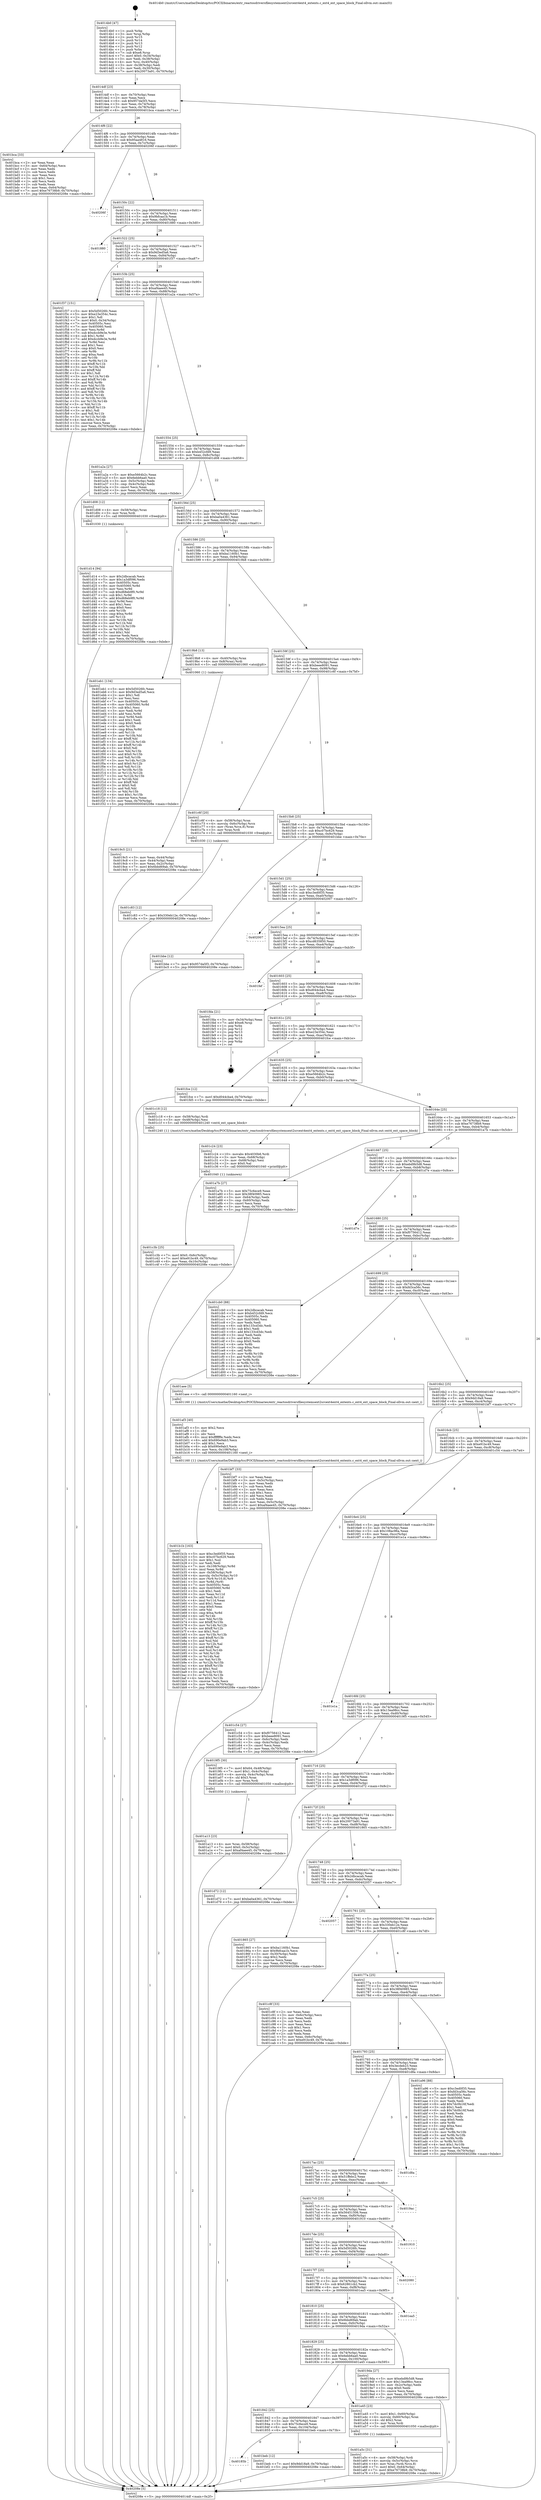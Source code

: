 digraph "0x4014b0" {
  label = "0x4014b0 (/mnt/c/Users/mathe/Desktop/tcc/POCII/binaries/extr_reactosdriversfilesystemsext2srcext4ext4_extents.c_ext4_ext_space_block_Final-ollvm.out::main(0))"
  labelloc = "t"
  node[shape=record]

  Entry [label="",width=0.3,height=0.3,shape=circle,fillcolor=black,style=filled]
  "0x4014df" [label="{
     0x4014df [23]\l
     | [instrs]\l
     &nbsp;&nbsp;0x4014df \<+3\>: mov -0x70(%rbp),%eax\l
     &nbsp;&nbsp;0x4014e2 \<+2\>: mov %eax,%ecx\l
     &nbsp;&nbsp;0x4014e4 \<+6\>: sub $0x957da5f3,%ecx\l
     &nbsp;&nbsp;0x4014ea \<+3\>: mov %eax,-0x74(%rbp)\l
     &nbsp;&nbsp;0x4014ed \<+3\>: mov %ecx,-0x78(%rbp)\l
     &nbsp;&nbsp;0x4014f0 \<+6\>: je 0000000000401bca \<main+0x71a\>\l
  }"]
  "0x401bca" [label="{
     0x401bca [33]\l
     | [instrs]\l
     &nbsp;&nbsp;0x401bca \<+2\>: xor %eax,%eax\l
     &nbsp;&nbsp;0x401bcc \<+3\>: mov -0x64(%rbp),%ecx\l
     &nbsp;&nbsp;0x401bcf \<+2\>: mov %eax,%edx\l
     &nbsp;&nbsp;0x401bd1 \<+2\>: sub %ecx,%edx\l
     &nbsp;&nbsp;0x401bd3 \<+2\>: mov %eax,%ecx\l
     &nbsp;&nbsp;0x401bd5 \<+3\>: sub $0x1,%ecx\l
     &nbsp;&nbsp;0x401bd8 \<+2\>: add %ecx,%edx\l
     &nbsp;&nbsp;0x401bda \<+2\>: sub %edx,%eax\l
     &nbsp;&nbsp;0x401bdc \<+3\>: mov %eax,-0x64(%rbp)\l
     &nbsp;&nbsp;0x401bdf \<+7\>: movl $0xe76738b9,-0x70(%rbp)\l
     &nbsp;&nbsp;0x401be6 \<+5\>: jmp 000000000040208e \<main+0xbde\>\l
  }"]
  "0x4014f6" [label="{
     0x4014f6 [22]\l
     | [instrs]\l
     &nbsp;&nbsp;0x4014f6 \<+5\>: jmp 00000000004014fb \<main+0x4b\>\l
     &nbsp;&nbsp;0x4014fb \<+3\>: mov -0x74(%rbp),%eax\l
     &nbsp;&nbsp;0x4014fe \<+5\>: sub $0x95aa4816,%eax\l
     &nbsp;&nbsp;0x401503 \<+3\>: mov %eax,-0x7c(%rbp)\l
     &nbsp;&nbsp;0x401506 \<+6\>: je 000000000040206f \<main+0xbbf\>\l
  }"]
  Exit [label="",width=0.3,height=0.3,shape=circle,fillcolor=black,style=filled,peripheries=2]
  "0x40206f" [label="{
     0x40206f\l
  }", style=dashed]
  "0x40150c" [label="{
     0x40150c [22]\l
     | [instrs]\l
     &nbsp;&nbsp;0x40150c \<+5\>: jmp 0000000000401511 \<main+0x61\>\l
     &nbsp;&nbsp;0x401511 \<+3\>: mov -0x74(%rbp),%eax\l
     &nbsp;&nbsp;0x401514 \<+5\>: sub $0x9bfcaa1b,%eax\l
     &nbsp;&nbsp;0x401519 \<+3\>: mov %eax,-0x80(%rbp)\l
     &nbsp;&nbsp;0x40151c \<+6\>: je 0000000000401880 \<main+0x3d0\>\l
  }"]
  "0x401d14" [label="{
     0x401d14 [94]\l
     | [instrs]\l
     &nbsp;&nbsp;0x401d14 \<+5\>: mov $0x2dbcacab,%ecx\l
     &nbsp;&nbsp;0x401d19 \<+5\>: mov $0x1a3df096,%edx\l
     &nbsp;&nbsp;0x401d1e \<+7\>: mov 0x40505c,%esi\l
     &nbsp;&nbsp;0x401d25 \<+8\>: mov 0x405060,%r8d\l
     &nbsp;&nbsp;0x401d2d \<+3\>: mov %esi,%r9d\l
     &nbsp;&nbsp;0x401d30 \<+7\>: sub $0xd68eb9f0,%r9d\l
     &nbsp;&nbsp;0x401d37 \<+4\>: sub $0x1,%r9d\l
     &nbsp;&nbsp;0x401d3b \<+7\>: add $0xd68eb9f0,%r9d\l
     &nbsp;&nbsp;0x401d42 \<+4\>: imul %r9d,%esi\l
     &nbsp;&nbsp;0x401d46 \<+3\>: and $0x1,%esi\l
     &nbsp;&nbsp;0x401d49 \<+3\>: cmp $0x0,%esi\l
     &nbsp;&nbsp;0x401d4c \<+4\>: sete %r10b\l
     &nbsp;&nbsp;0x401d50 \<+4\>: cmp $0xa,%r8d\l
     &nbsp;&nbsp;0x401d54 \<+4\>: setl %r11b\l
     &nbsp;&nbsp;0x401d58 \<+3\>: mov %r10b,%bl\l
     &nbsp;&nbsp;0x401d5b \<+3\>: and %r11b,%bl\l
     &nbsp;&nbsp;0x401d5e \<+3\>: xor %r11b,%r10b\l
     &nbsp;&nbsp;0x401d61 \<+3\>: or %r10b,%bl\l
     &nbsp;&nbsp;0x401d64 \<+3\>: test $0x1,%bl\l
     &nbsp;&nbsp;0x401d67 \<+3\>: cmovne %edx,%ecx\l
     &nbsp;&nbsp;0x401d6a \<+3\>: mov %ecx,-0x70(%rbp)\l
     &nbsp;&nbsp;0x401d6d \<+5\>: jmp 000000000040208e \<main+0xbde\>\l
  }"]
  "0x401880" [label="{
     0x401880\l
  }", style=dashed]
  "0x401522" [label="{
     0x401522 [25]\l
     | [instrs]\l
     &nbsp;&nbsp;0x401522 \<+5\>: jmp 0000000000401527 \<main+0x77\>\l
     &nbsp;&nbsp;0x401527 \<+3\>: mov -0x74(%rbp),%eax\l
     &nbsp;&nbsp;0x40152a \<+5\>: sub $0x9d3ed5a6,%eax\l
     &nbsp;&nbsp;0x40152f \<+6\>: mov %eax,-0x84(%rbp)\l
     &nbsp;&nbsp;0x401535 \<+6\>: je 0000000000401f37 \<main+0xa87\>\l
  }"]
  "0x401c83" [label="{
     0x401c83 [12]\l
     | [instrs]\l
     &nbsp;&nbsp;0x401c83 \<+7\>: movl $0x330eb12e,-0x70(%rbp)\l
     &nbsp;&nbsp;0x401c8a \<+5\>: jmp 000000000040208e \<main+0xbde\>\l
  }"]
  "0x401f37" [label="{
     0x401f37 [151]\l
     | [instrs]\l
     &nbsp;&nbsp;0x401f37 \<+5\>: mov $0x5d5026fc,%eax\l
     &nbsp;&nbsp;0x401f3c \<+5\>: mov $0xe23e354c,%ecx\l
     &nbsp;&nbsp;0x401f41 \<+2\>: mov $0x1,%dl\l
     &nbsp;&nbsp;0x401f43 \<+7\>: movl $0x0,-0x34(%rbp)\l
     &nbsp;&nbsp;0x401f4a \<+7\>: mov 0x40505c,%esi\l
     &nbsp;&nbsp;0x401f51 \<+7\>: mov 0x405060,%edi\l
     &nbsp;&nbsp;0x401f58 \<+3\>: mov %esi,%r8d\l
     &nbsp;&nbsp;0x401f5b \<+7\>: sub $0xdccb9e3e,%r8d\l
     &nbsp;&nbsp;0x401f62 \<+4\>: sub $0x1,%r8d\l
     &nbsp;&nbsp;0x401f66 \<+7\>: add $0xdccb9e3e,%r8d\l
     &nbsp;&nbsp;0x401f6d \<+4\>: imul %r8d,%esi\l
     &nbsp;&nbsp;0x401f71 \<+3\>: and $0x1,%esi\l
     &nbsp;&nbsp;0x401f74 \<+3\>: cmp $0x0,%esi\l
     &nbsp;&nbsp;0x401f77 \<+4\>: sete %r9b\l
     &nbsp;&nbsp;0x401f7b \<+3\>: cmp $0xa,%edi\l
     &nbsp;&nbsp;0x401f7e \<+4\>: setl %r10b\l
     &nbsp;&nbsp;0x401f82 \<+3\>: mov %r9b,%r11b\l
     &nbsp;&nbsp;0x401f85 \<+4\>: xor $0xff,%r11b\l
     &nbsp;&nbsp;0x401f89 \<+3\>: mov %r10b,%bl\l
     &nbsp;&nbsp;0x401f8c \<+3\>: xor $0xff,%bl\l
     &nbsp;&nbsp;0x401f8f \<+3\>: xor $0x1,%dl\l
     &nbsp;&nbsp;0x401f92 \<+3\>: mov %r11b,%r14b\l
     &nbsp;&nbsp;0x401f95 \<+4\>: and $0xff,%r14b\l
     &nbsp;&nbsp;0x401f99 \<+3\>: and %dl,%r9b\l
     &nbsp;&nbsp;0x401f9c \<+3\>: mov %bl,%r15b\l
     &nbsp;&nbsp;0x401f9f \<+4\>: and $0xff,%r15b\l
     &nbsp;&nbsp;0x401fa3 \<+3\>: and %dl,%r10b\l
     &nbsp;&nbsp;0x401fa6 \<+3\>: or %r9b,%r14b\l
     &nbsp;&nbsp;0x401fa9 \<+3\>: or %r10b,%r15b\l
     &nbsp;&nbsp;0x401fac \<+3\>: xor %r15b,%r14b\l
     &nbsp;&nbsp;0x401faf \<+3\>: or %bl,%r11b\l
     &nbsp;&nbsp;0x401fb2 \<+4\>: xor $0xff,%r11b\l
     &nbsp;&nbsp;0x401fb6 \<+3\>: or $0x1,%dl\l
     &nbsp;&nbsp;0x401fb9 \<+3\>: and %dl,%r11b\l
     &nbsp;&nbsp;0x401fbc \<+3\>: or %r11b,%r14b\l
     &nbsp;&nbsp;0x401fbf \<+4\>: test $0x1,%r14b\l
     &nbsp;&nbsp;0x401fc3 \<+3\>: cmovne %ecx,%eax\l
     &nbsp;&nbsp;0x401fc6 \<+3\>: mov %eax,-0x70(%rbp)\l
     &nbsp;&nbsp;0x401fc9 \<+5\>: jmp 000000000040208e \<main+0xbde\>\l
  }"]
  "0x40153b" [label="{
     0x40153b [25]\l
     | [instrs]\l
     &nbsp;&nbsp;0x40153b \<+5\>: jmp 0000000000401540 \<main+0x90\>\l
     &nbsp;&nbsp;0x401540 \<+3\>: mov -0x74(%rbp),%eax\l
     &nbsp;&nbsp;0x401543 \<+5\>: sub $0xaf4aee45,%eax\l
     &nbsp;&nbsp;0x401548 \<+6\>: mov %eax,-0x88(%rbp)\l
     &nbsp;&nbsp;0x40154e \<+6\>: je 0000000000401a2a \<main+0x57a\>\l
  }"]
  "0x401c3b" [label="{
     0x401c3b [25]\l
     | [instrs]\l
     &nbsp;&nbsp;0x401c3b \<+7\>: movl $0x0,-0x6c(%rbp)\l
     &nbsp;&nbsp;0x401c42 \<+7\>: movl $0xe91bc49,-0x70(%rbp)\l
     &nbsp;&nbsp;0x401c49 \<+6\>: mov %eax,-0x10c(%rbp)\l
     &nbsp;&nbsp;0x401c4f \<+5\>: jmp 000000000040208e \<main+0xbde\>\l
  }"]
  "0x401a2a" [label="{
     0x401a2a [27]\l
     | [instrs]\l
     &nbsp;&nbsp;0x401a2a \<+5\>: mov $0xe5664b2c,%eax\l
     &nbsp;&nbsp;0x401a2f \<+5\>: mov $0x6ebb6aa0,%ecx\l
     &nbsp;&nbsp;0x401a34 \<+3\>: mov -0x5c(%rbp),%edx\l
     &nbsp;&nbsp;0x401a37 \<+3\>: cmp -0x4c(%rbp),%edx\l
     &nbsp;&nbsp;0x401a3a \<+3\>: cmovl %ecx,%eax\l
     &nbsp;&nbsp;0x401a3d \<+3\>: mov %eax,-0x70(%rbp)\l
     &nbsp;&nbsp;0x401a40 \<+5\>: jmp 000000000040208e \<main+0xbde\>\l
  }"]
  "0x401554" [label="{
     0x401554 [25]\l
     | [instrs]\l
     &nbsp;&nbsp;0x401554 \<+5\>: jmp 0000000000401559 \<main+0xa9\>\l
     &nbsp;&nbsp;0x401559 \<+3\>: mov -0x74(%rbp),%eax\l
     &nbsp;&nbsp;0x40155c \<+5\>: sub $0xb452cfd9,%eax\l
     &nbsp;&nbsp;0x401561 \<+6\>: mov %eax,-0x8c(%rbp)\l
     &nbsp;&nbsp;0x401567 \<+6\>: je 0000000000401d08 \<main+0x858\>\l
  }"]
  "0x401c24" [label="{
     0x401c24 [23]\l
     | [instrs]\l
     &nbsp;&nbsp;0x401c24 \<+10\>: movabs $0x4030b6,%rdi\l
     &nbsp;&nbsp;0x401c2e \<+3\>: mov %eax,-0x68(%rbp)\l
     &nbsp;&nbsp;0x401c31 \<+3\>: mov -0x68(%rbp),%esi\l
     &nbsp;&nbsp;0x401c34 \<+2\>: mov $0x0,%al\l
     &nbsp;&nbsp;0x401c36 \<+5\>: call 0000000000401040 \<printf@plt\>\l
     | [calls]\l
     &nbsp;&nbsp;0x401040 \{1\} (unknown)\l
  }"]
  "0x401d08" [label="{
     0x401d08 [12]\l
     | [instrs]\l
     &nbsp;&nbsp;0x401d08 \<+4\>: mov -0x58(%rbp),%rax\l
     &nbsp;&nbsp;0x401d0c \<+3\>: mov %rax,%rdi\l
     &nbsp;&nbsp;0x401d0f \<+5\>: call 0000000000401030 \<free@plt\>\l
     | [calls]\l
     &nbsp;&nbsp;0x401030 \{1\} (unknown)\l
  }"]
  "0x40156d" [label="{
     0x40156d [25]\l
     | [instrs]\l
     &nbsp;&nbsp;0x40156d \<+5\>: jmp 0000000000401572 \<main+0xc2\>\l
     &nbsp;&nbsp;0x401572 \<+3\>: mov -0x74(%rbp),%eax\l
     &nbsp;&nbsp;0x401575 \<+5\>: sub $0xba0a4361,%eax\l
     &nbsp;&nbsp;0x40157a \<+6\>: mov %eax,-0x90(%rbp)\l
     &nbsp;&nbsp;0x401580 \<+6\>: je 0000000000401eb1 \<main+0xa01\>\l
  }"]
  "0x40185b" [label="{
     0x40185b\l
  }", style=dashed]
  "0x401eb1" [label="{
     0x401eb1 [134]\l
     | [instrs]\l
     &nbsp;&nbsp;0x401eb1 \<+5\>: mov $0x5d5026fc,%eax\l
     &nbsp;&nbsp;0x401eb6 \<+5\>: mov $0x9d3ed5a6,%ecx\l
     &nbsp;&nbsp;0x401ebb \<+2\>: mov $0x1,%dl\l
     &nbsp;&nbsp;0x401ebd \<+2\>: xor %esi,%esi\l
     &nbsp;&nbsp;0x401ebf \<+7\>: mov 0x40505c,%edi\l
     &nbsp;&nbsp;0x401ec6 \<+8\>: mov 0x405060,%r8d\l
     &nbsp;&nbsp;0x401ece \<+3\>: sub $0x1,%esi\l
     &nbsp;&nbsp;0x401ed1 \<+3\>: mov %edi,%r9d\l
     &nbsp;&nbsp;0x401ed4 \<+3\>: add %esi,%r9d\l
     &nbsp;&nbsp;0x401ed7 \<+4\>: imul %r9d,%edi\l
     &nbsp;&nbsp;0x401edb \<+3\>: and $0x1,%edi\l
     &nbsp;&nbsp;0x401ede \<+3\>: cmp $0x0,%edi\l
     &nbsp;&nbsp;0x401ee1 \<+4\>: sete %r10b\l
     &nbsp;&nbsp;0x401ee5 \<+4\>: cmp $0xa,%r8d\l
     &nbsp;&nbsp;0x401ee9 \<+4\>: setl %r11b\l
     &nbsp;&nbsp;0x401eed \<+3\>: mov %r10b,%bl\l
     &nbsp;&nbsp;0x401ef0 \<+3\>: xor $0xff,%bl\l
     &nbsp;&nbsp;0x401ef3 \<+3\>: mov %r11b,%r14b\l
     &nbsp;&nbsp;0x401ef6 \<+4\>: xor $0xff,%r14b\l
     &nbsp;&nbsp;0x401efa \<+3\>: xor $0x0,%dl\l
     &nbsp;&nbsp;0x401efd \<+3\>: mov %bl,%r15b\l
     &nbsp;&nbsp;0x401f00 \<+4\>: and $0x0,%r15b\l
     &nbsp;&nbsp;0x401f04 \<+3\>: and %dl,%r10b\l
     &nbsp;&nbsp;0x401f07 \<+3\>: mov %r14b,%r12b\l
     &nbsp;&nbsp;0x401f0a \<+4\>: and $0x0,%r12b\l
     &nbsp;&nbsp;0x401f0e \<+3\>: and %dl,%r11b\l
     &nbsp;&nbsp;0x401f11 \<+3\>: or %r10b,%r15b\l
     &nbsp;&nbsp;0x401f14 \<+3\>: or %r11b,%r12b\l
     &nbsp;&nbsp;0x401f17 \<+3\>: xor %r12b,%r15b\l
     &nbsp;&nbsp;0x401f1a \<+3\>: or %r14b,%bl\l
     &nbsp;&nbsp;0x401f1d \<+3\>: xor $0xff,%bl\l
     &nbsp;&nbsp;0x401f20 \<+3\>: or $0x0,%dl\l
     &nbsp;&nbsp;0x401f23 \<+2\>: and %dl,%bl\l
     &nbsp;&nbsp;0x401f25 \<+3\>: or %bl,%r15b\l
     &nbsp;&nbsp;0x401f28 \<+4\>: test $0x1,%r15b\l
     &nbsp;&nbsp;0x401f2c \<+3\>: cmovne %ecx,%eax\l
     &nbsp;&nbsp;0x401f2f \<+3\>: mov %eax,-0x70(%rbp)\l
     &nbsp;&nbsp;0x401f32 \<+5\>: jmp 000000000040208e \<main+0xbde\>\l
  }"]
  "0x401586" [label="{
     0x401586 [25]\l
     | [instrs]\l
     &nbsp;&nbsp;0x401586 \<+5\>: jmp 000000000040158b \<main+0xdb\>\l
     &nbsp;&nbsp;0x40158b \<+3\>: mov -0x74(%rbp),%eax\l
     &nbsp;&nbsp;0x40158e \<+5\>: sub $0xba1160b1,%eax\l
     &nbsp;&nbsp;0x401593 \<+6\>: mov %eax,-0x94(%rbp)\l
     &nbsp;&nbsp;0x401599 \<+6\>: je 00000000004019b8 \<main+0x508\>\l
  }"]
  "0x401beb" [label="{
     0x401beb [12]\l
     | [instrs]\l
     &nbsp;&nbsp;0x401beb \<+7\>: movl $0x9dd18a9,-0x70(%rbp)\l
     &nbsp;&nbsp;0x401bf2 \<+5\>: jmp 000000000040208e \<main+0xbde\>\l
  }"]
  "0x4019b8" [label="{
     0x4019b8 [13]\l
     | [instrs]\l
     &nbsp;&nbsp;0x4019b8 \<+4\>: mov -0x40(%rbp),%rax\l
     &nbsp;&nbsp;0x4019bc \<+4\>: mov 0x8(%rax),%rdi\l
     &nbsp;&nbsp;0x4019c0 \<+5\>: call 0000000000401060 \<atoi@plt\>\l
     | [calls]\l
     &nbsp;&nbsp;0x401060 \{1\} (unknown)\l
  }"]
  "0x40159f" [label="{
     0x40159f [25]\l
     | [instrs]\l
     &nbsp;&nbsp;0x40159f \<+5\>: jmp 00000000004015a4 \<main+0xf4\>\l
     &nbsp;&nbsp;0x4015a4 \<+3\>: mov -0x74(%rbp),%eax\l
     &nbsp;&nbsp;0x4015a7 \<+5\>: sub $0xbeee8091,%eax\l
     &nbsp;&nbsp;0x4015ac \<+6\>: mov %eax,-0x98(%rbp)\l
     &nbsp;&nbsp;0x4015b2 \<+6\>: je 0000000000401c6f \<main+0x7bf\>\l
  }"]
  "0x401b1b" [label="{
     0x401b1b [163]\l
     | [instrs]\l
     &nbsp;&nbsp;0x401b1b \<+5\>: mov $0xc3ed0f35,%ecx\l
     &nbsp;&nbsp;0x401b20 \<+5\>: mov $0xc07bc629,%edx\l
     &nbsp;&nbsp;0x401b25 \<+3\>: mov $0x1,%sil\l
     &nbsp;&nbsp;0x401b28 \<+2\>: xor %edi,%edi\l
     &nbsp;&nbsp;0x401b2a \<+7\>: mov -0x108(%rbp),%r8d\l
     &nbsp;&nbsp;0x401b31 \<+4\>: imul %eax,%r8d\l
     &nbsp;&nbsp;0x401b35 \<+4\>: mov -0x58(%rbp),%r9\l
     &nbsp;&nbsp;0x401b39 \<+4\>: movslq -0x5c(%rbp),%r10\l
     &nbsp;&nbsp;0x401b3d \<+4\>: mov (%r9,%r10,8),%r9\l
     &nbsp;&nbsp;0x401b41 \<+3\>: mov %r8d,(%r9)\l
     &nbsp;&nbsp;0x401b44 \<+7\>: mov 0x40505c,%eax\l
     &nbsp;&nbsp;0x401b4b \<+8\>: mov 0x405060,%r8d\l
     &nbsp;&nbsp;0x401b53 \<+3\>: sub $0x1,%edi\l
     &nbsp;&nbsp;0x401b56 \<+3\>: mov %eax,%r11d\l
     &nbsp;&nbsp;0x401b59 \<+3\>: add %edi,%r11d\l
     &nbsp;&nbsp;0x401b5c \<+4\>: imul %r11d,%eax\l
     &nbsp;&nbsp;0x401b60 \<+3\>: and $0x1,%eax\l
     &nbsp;&nbsp;0x401b63 \<+3\>: cmp $0x0,%eax\l
     &nbsp;&nbsp;0x401b66 \<+3\>: sete %bl\l
     &nbsp;&nbsp;0x401b69 \<+4\>: cmp $0xa,%r8d\l
     &nbsp;&nbsp;0x401b6d \<+4\>: setl %r14b\l
     &nbsp;&nbsp;0x401b71 \<+3\>: mov %bl,%r15b\l
     &nbsp;&nbsp;0x401b74 \<+4\>: xor $0xff,%r15b\l
     &nbsp;&nbsp;0x401b78 \<+3\>: mov %r14b,%r12b\l
     &nbsp;&nbsp;0x401b7b \<+4\>: xor $0xff,%r12b\l
     &nbsp;&nbsp;0x401b7f \<+4\>: xor $0x1,%sil\l
     &nbsp;&nbsp;0x401b83 \<+3\>: mov %r15b,%r13b\l
     &nbsp;&nbsp;0x401b86 \<+4\>: and $0xff,%r13b\l
     &nbsp;&nbsp;0x401b8a \<+3\>: and %sil,%bl\l
     &nbsp;&nbsp;0x401b8d \<+3\>: mov %r12b,%al\l
     &nbsp;&nbsp;0x401b90 \<+2\>: and $0xff,%al\l
     &nbsp;&nbsp;0x401b92 \<+3\>: and %sil,%r14b\l
     &nbsp;&nbsp;0x401b95 \<+3\>: or %bl,%r13b\l
     &nbsp;&nbsp;0x401b98 \<+3\>: or %r14b,%al\l
     &nbsp;&nbsp;0x401b9b \<+3\>: xor %al,%r13b\l
     &nbsp;&nbsp;0x401b9e \<+3\>: or %r12b,%r15b\l
     &nbsp;&nbsp;0x401ba1 \<+4\>: xor $0xff,%r15b\l
     &nbsp;&nbsp;0x401ba5 \<+4\>: or $0x1,%sil\l
     &nbsp;&nbsp;0x401ba9 \<+3\>: and %sil,%r15b\l
     &nbsp;&nbsp;0x401bac \<+3\>: or %r15b,%r13b\l
     &nbsp;&nbsp;0x401baf \<+4\>: test $0x1,%r13b\l
     &nbsp;&nbsp;0x401bb3 \<+3\>: cmovne %edx,%ecx\l
     &nbsp;&nbsp;0x401bb6 \<+3\>: mov %ecx,-0x70(%rbp)\l
     &nbsp;&nbsp;0x401bb9 \<+5\>: jmp 000000000040208e \<main+0xbde\>\l
  }"]
  "0x401c6f" [label="{
     0x401c6f [20]\l
     | [instrs]\l
     &nbsp;&nbsp;0x401c6f \<+4\>: mov -0x58(%rbp),%rax\l
     &nbsp;&nbsp;0x401c73 \<+4\>: movslq -0x6c(%rbp),%rcx\l
     &nbsp;&nbsp;0x401c77 \<+4\>: mov (%rax,%rcx,8),%rax\l
     &nbsp;&nbsp;0x401c7b \<+3\>: mov %rax,%rdi\l
     &nbsp;&nbsp;0x401c7e \<+5\>: call 0000000000401030 \<free@plt\>\l
     | [calls]\l
     &nbsp;&nbsp;0x401030 \{1\} (unknown)\l
  }"]
  "0x4015b8" [label="{
     0x4015b8 [25]\l
     | [instrs]\l
     &nbsp;&nbsp;0x4015b8 \<+5\>: jmp 00000000004015bd \<main+0x10d\>\l
     &nbsp;&nbsp;0x4015bd \<+3\>: mov -0x74(%rbp),%eax\l
     &nbsp;&nbsp;0x4015c0 \<+5\>: sub $0xc07bc629,%eax\l
     &nbsp;&nbsp;0x4015c5 \<+6\>: mov %eax,-0x9c(%rbp)\l
     &nbsp;&nbsp;0x4015cb \<+6\>: je 0000000000401bbe \<main+0x70e\>\l
  }"]
  "0x401af3" [label="{
     0x401af3 [40]\l
     | [instrs]\l
     &nbsp;&nbsp;0x401af3 \<+5\>: mov $0x2,%ecx\l
     &nbsp;&nbsp;0x401af8 \<+1\>: cltd\l
     &nbsp;&nbsp;0x401af9 \<+2\>: idiv %ecx\l
     &nbsp;&nbsp;0x401afb \<+6\>: imul $0xfffffffe,%edx,%ecx\l
     &nbsp;&nbsp;0x401b01 \<+6\>: add $0x690e9ab3,%ecx\l
     &nbsp;&nbsp;0x401b07 \<+3\>: add $0x1,%ecx\l
     &nbsp;&nbsp;0x401b0a \<+6\>: sub $0x690e9ab3,%ecx\l
     &nbsp;&nbsp;0x401b10 \<+6\>: mov %ecx,-0x108(%rbp)\l
     &nbsp;&nbsp;0x401b16 \<+5\>: call 0000000000401160 \<next_i\>\l
     | [calls]\l
     &nbsp;&nbsp;0x401160 \{1\} (/mnt/c/Users/mathe/Desktop/tcc/POCII/binaries/extr_reactosdriversfilesystemsext2srcext4ext4_extents.c_ext4_ext_space_block_Final-ollvm.out::next_i)\l
  }"]
  "0x401bbe" [label="{
     0x401bbe [12]\l
     | [instrs]\l
     &nbsp;&nbsp;0x401bbe \<+7\>: movl $0x957da5f3,-0x70(%rbp)\l
     &nbsp;&nbsp;0x401bc5 \<+5\>: jmp 000000000040208e \<main+0xbde\>\l
  }"]
  "0x4015d1" [label="{
     0x4015d1 [25]\l
     | [instrs]\l
     &nbsp;&nbsp;0x4015d1 \<+5\>: jmp 00000000004015d6 \<main+0x126\>\l
     &nbsp;&nbsp;0x4015d6 \<+3\>: mov -0x74(%rbp),%eax\l
     &nbsp;&nbsp;0x4015d9 \<+5\>: sub $0xc3ed0f35,%eax\l
     &nbsp;&nbsp;0x4015de \<+6\>: mov %eax,-0xa0(%rbp)\l
     &nbsp;&nbsp;0x4015e4 \<+6\>: je 0000000000402007 \<main+0xb57\>\l
  }"]
  "0x401a5c" [label="{
     0x401a5c [31]\l
     | [instrs]\l
     &nbsp;&nbsp;0x401a5c \<+4\>: mov -0x58(%rbp),%rdi\l
     &nbsp;&nbsp;0x401a60 \<+4\>: movslq -0x5c(%rbp),%rcx\l
     &nbsp;&nbsp;0x401a64 \<+4\>: mov %rax,(%rdi,%rcx,8)\l
     &nbsp;&nbsp;0x401a68 \<+7\>: movl $0x0,-0x64(%rbp)\l
     &nbsp;&nbsp;0x401a6f \<+7\>: movl $0xe76738b9,-0x70(%rbp)\l
     &nbsp;&nbsp;0x401a76 \<+5\>: jmp 000000000040208e \<main+0xbde\>\l
  }"]
  "0x402007" [label="{
     0x402007\l
  }", style=dashed]
  "0x4015ea" [label="{
     0x4015ea [25]\l
     | [instrs]\l
     &nbsp;&nbsp;0x4015ea \<+5\>: jmp 00000000004015ef \<main+0x13f\>\l
     &nbsp;&nbsp;0x4015ef \<+3\>: mov -0x74(%rbp),%eax\l
     &nbsp;&nbsp;0x4015f2 \<+5\>: sub $0xcd635850,%eax\l
     &nbsp;&nbsp;0x4015f7 \<+6\>: mov %eax,-0xa4(%rbp)\l
     &nbsp;&nbsp;0x4015fd \<+6\>: je 0000000000401fef \<main+0xb3f\>\l
  }"]
  "0x401842" [label="{
     0x401842 [25]\l
     | [instrs]\l
     &nbsp;&nbsp;0x401842 \<+5\>: jmp 0000000000401847 \<main+0x397\>\l
     &nbsp;&nbsp;0x401847 \<+3\>: mov -0x74(%rbp),%eax\l
     &nbsp;&nbsp;0x40184a \<+5\>: sub $0x75c6ece9,%eax\l
     &nbsp;&nbsp;0x40184f \<+6\>: mov %eax,-0x104(%rbp)\l
     &nbsp;&nbsp;0x401855 \<+6\>: je 0000000000401beb \<main+0x73b\>\l
  }"]
  "0x401fef" [label="{
     0x401fef\l
  }", style=dashed]
  "0x401603" [label="{
     0x401603 [25]\l
     | [instrs]\l
     &nbsp;&nbsp;0x401603 \<+5\>: jmp 0000000000401608 \<main+0x158\>\l
     &nbsp;&nbsp;0x401608 \<+3\>: mov -0x74(%rbp),%eax\l
     &nbsp;&nbsp;0x40160b \<+5\>: sub $0xd044cba4,%eax\l
     &nbsp;&nbsp;0x401610 \<+6\>: mov %eax,-0xa8(%rbp)\l
     &nbsp;&nbsp;0x401616 \<+6\>: je 0000000000401fda \<main+0xb2a\>\l
  }"]
  "0x401a45" [label="{
     0x401a45 [23]\l
     | [instrs]\l
     &nbsp;&nbsp;0x401a45 \<+7\>: movl $0x1,-0x60(%rbp)\l
     &nbsp;&nbsp;0x401a4c \<+4\>: movslq -0x60(%rbp),%rax\l
     &nbsp;&nbsp;0x401a50 \<+4\>: shl $0x2,%rax\l
     &nbsp;&nbsp;0x401a54 \<+3\>: mov %rax,%rdi\l
     &nbsp;&nbsp;0x401a57 \<+5\>: call 0000000000401050 \<malloc@plt\>\l
     | [calls]\l
     &nbsp;&nbsp;0x401050 \{1\} (unknown)\l
  }"]
  "0x401fda" [label="{
     0x401fda [21]\l
     | [instrs]\l
     &nbsp;&nbsp;0x401fda \<+3\>: mov -0x34(%rbp),%eax\l
     &nbsp;&nbsp;0x401fdd \<+7\>: add $0xe8,%rsp\l
     &nbsp;&nbsp;0x401fe4 \<+1\>: pop %rbx\l
     &nbsp;&nbsp;0x401fe5 \<+2\>: pop %r12\l
     &nbsp;&nbsp;0x401fe7 \<+2\>: pop %r13\l
     &nbsp;&nbsp;0x401fe9 \<+2\>: pop %r14\l
     &nbsp;&nbsp;0x401feb \<+2\>: pop %r15\l
     &nbsp;&nbsp;0x401fed \<+1\>: pop %rbp\l
     &nbsp;&nbsp;0x401fee \<+1\>: ret\l
  }"]
  "0x40161c" [label="{
     0x40161c [25]\l
     | [instrs]\l
     &nbsp;&nbsp;0x40161c \<+5\>: jmp 0000000000401621 \<main+0x171\>\l
     &nbsp;&nbsp;0x401621 \<+3\>: mov -0x74(%rbp),%eax\l
     &nbsp;&nbsp;0x401624 \<+5\>: sub $0xe23e354c,%eax\l
     &nbsp;&nbsp;0x401629 \<+6\>: mov %eax,-0xac(%rbp)\l
     &nbsp;&nbsp;0x40162f \<+6\>: je 0000000000401fce \<main+0xb1e\>\l
  }"]
  "0x401a13" [label="{
     0x401a13 [23]\l
     | [instrs]\l
     &nbsp;&nbsp;0x401a13 \<+4\>: mov %rax,-0x58(%rbp)\l
     &nbsp;&nbsp;0x401a17 \<+7\>: movl $0x0,-0x5c(%rbp)\l
     &nbsp;&nbsp;0x401a1e \<+7\>: movl $0xaf4aee45,-0x70(%rbp)\l
     &nbsp;&nbsp;0x401a25 \<+5\>: jmp 000000000040208e \<main+0xbde\>\l
  }"]
  "0x401fce" [label="{
     0x401fce [12]\l
     | [instrs]\l
     &nbsp;&nbsp;0x401fce \<+7\>: movl $0xd044cba4,-0x70(%rbp)\l
     &nbsp;&nbsp;0x401fd5 \<+5\>: jmp 000000000040208e \<main+0xbde\>\l
  }"]
  "0x401635" [label="{
     0x401635 [25]\l
     | [instrs]\l
     &nbsp;&nbsp;0x401635 \<+5\>: jmp 000000000040163a \<main+0x18a\>\l
     &nbsp;&nbsp;0x40163a \<+3\>: mov -0x74(%rbp),%eax\l
     &nbsp;&nbsp;0x40163d \<+5\>: sub $0xe5664b2c,%eax\l
     &nbsp;&nbsp;0x401642 \<+6\>: mov %eax,-0xb0(%rbp)\l
     &nbsp;&nbsp;0x401648 \<+6\>: je 0000000000401c18 \<main+0x768\>\l
  }"]
  "0x401829" [label="{
     0x401829 [25]\l
     | [instrs]\l
     &nbsp;&nbsp;0x401829 \<+5\>: jmp 000000000040182e \<main+0x37e\>\l
     &nbsp;&nbsp;0x40182e \<+3\>: mov -0x74(%rbp),%eax\l
     &nbsp;&nbsp;0x401831 \<+5\>: sub $0x6ebb6aa0,%eax\l
     &nbsp;&nbsp;0x401836 \<+6\>: mov %eax,-0x100(%rbp)\l
     &nbsp;&nbsp;0x40183c \<+6\>: je 0000000000401a45 \<main+0x595\>\l
  }"]
  "0x401c18" [label="{
     0x401c18 [12]\l
     | [instrs]\l
     &nbsp;&nbsp;0x401c18 \<+4\>: mov -0x58(%rbp),%rdi\l
     &nbsp;&nbsp;0x401c1c \<+3\>: mov -0x48(%rbp),%esi\l
     &nbsp;&nbsp;0x401c1f \<+5\>: call 0000000000401240 \<ext4_ext_space_block\>\l
     | [calls]\l
     &nbsp;&nbsp;0x401240 \{1\} (/mnt/c/Users/mathe/Desktop/tcc/POCII/binaries/extr_reactosdriversfilesystemsext2srcext4ext4_extents.c_ext4_ext_space_block_Final-ollvm.out::ext4_ext_space_block)\l
  }"]
  "0x40164e" [label="{
     0x40164e [25]\l
     | [instrs]\l
     &nbsp;&nbsp;0x40164e \<+5\>: jmp 0000000000401653 \<main+0x1a3\>\l
     &nbsp;&nbsp;0x401653 \<+3\>: mov -0x74(%rbp),%eax\l
     &nbsp;&nbsp;0x401656 \<+5\>: sub $0xe76738b9,%eax\l
     &nbsp;&nbsp;0x40165b \<+6\>: mov %eax,-0xb4(%rbp)\l
     &nbsp;&nbsp;0x401661 \<+6\>: je 0000000000401a7b \<main+0x5cb\>\l
  }"]
  "0x4019da" [label="{
     0x4019da [27]\l
     | [instrs]\l
     &nbsp;&nbsp;0x4019da \<+5\>: mov $0xebd9b5d8,%eax\l
     &nbsp;&nbsp;0x4019df \<+5\>: mov $0x13ea98cc,%ecx\l
     &nbsp;&nbsp;0x4019e4 \<+3\>: mov -0x2c(%rbp),%edx\l
     &nbsp;&nbsp;0x4019e7 \<+3\>: cmp $0x0,%edx\l
     &nbsp;&nbsp;0x4019ea \<+3\>: cmove %ecx,%eax\l
     &nbsp;&nbsp;0x4019ed \<+3\>: mov %eax,-0x70(%rbp)\l
     &nbsp;&nbsp;0x4019f0 \<+5\>: jmp 000000000040208e \<main+0xbde\>\l
  }"]
  "0x401a7b" [label="{
     0x401a7b [27]\l
     | [instrs]\l
     &nbsp;&nbsp;0x401a7b \<+5\>: mov $0x75c6ece9,%eax\l
     &nbsp;&nbsp;0x401a80 \<+5\>: mov $0x38f40985,%ecx\l
     &nbsp;&nbsp;0x401a85 \<+3\>: mov -0x64(%rbp),%edx\l
     &nbsp;&nbsp;0x401a88 \<+3\>: cmp -0x60(%rbp),%edx\l
     &nbsp;&nbsp;0x401a8b \<+3\>: cmovl %ecx,%eax\l
     &nbsp;&nbsp;0x401a8e \<+3\>: mov %eax,-0x70(%rbp)\l
     &nbsp;&nbsp;0x401a91 \<+5\>: jmp 000000000040208e \<main+0xbde\>\l
  }"]
  "0x401667" [label="{
     0x401667 [25]\l
     | [instrs]\l
     &nbsp;&nbsp;0x401667 \<+5\>: jmp 000000000040166c \<main+0x1bc\>\l
     &nbsp;&nbsp;0x40166c \<+3\>: mov -0x74(%rbp),%eax\l
     &nbsp;&nbsp;0x40166f \<+5\>: sub $0xebd9b5d8,%eax\l
     &nbsp;&nbsp;0x401674 \<+6\>: mov %eax,-0xb8(%rbp)\l
     &nbsp;&nbsp;0x40167a \<+6\>: je 0000000000401d7e \<main+0x8ce\>\l
  }"]
  "0x401810" [label="{
     0x401810 [25]\l
     | [instrs]\l
     &nbsp;&nbsp;0x401810 \<+5\>: jmp 0000000000401815 \<main+0x365\>\l
     &nbsp;&nbsp;0x401815 \<+3\>: mov -0x74(%rbp),%eax\l
     &nbsp;&nbsp;0x401818 \<+5\>: sub $0x6bbd69ab,%eax\l
     &nbsp;&nbsp;0x40181d \<+6\>: mov %eax,-0xfc(%rbp)\l
     &nbsp;&nbsp;0x401823 \<+6\>: je 00000000004019da \<main+0x52a\>\l
  }"]
  "0x401d7e" [label="{
     0x401d7e\l
  }", style=dashed]
  "0x401680" [label="{
     0x401680 [25]\l
     | [instrs]\l
     &nbsp;&nbsp;0x401680 \<+5\>: jmp 0000000000401685 \<main+0x1d5\>\l
     &nbsp;&nbsp;0x401685 \<+3\>: mov -0x74(%rbp),%eax\l
     &nbsp;&nbsp;0x401688 \<+5\>: sub $0xf0756412,%eax\l
     &nbsp;&nbsp;0x40168d \<+6\>: mov %eax,-0xbc(%rbp)\l
     &nbsp;&nbsp;0x401693 \<+6\>: je 0000000000401cb0 \<main+0x800\>\l
  }"]
  "0x401ea5" [label="{
     0x401ea5\l
  }", style=dashed]
  "0x401cb0" [label="{
     0x401cb0 [88]\l
     | [instrs]\l
     &nbsp;&nbsp;0x401cb0 \<+5\>: mov $0x2dbcacab,%eax\l
     &nbsp;&nbsp;0x401cb5 \<+5\>: mov $0xb452cfd9,%ecx\l
     &nbsp;&nbsp;0x401cba \<+7\>: mov 0x40505c,%edx\l
     &nbsp;&nbsp;0x401cc1 \<+7\>: mov 0x405060,%esi\l
     &nbsp;&nbsp;0x401cc8 \<+2\>: mov %edx,%edi\l
     &nbsp;&nbsp;0x401cca \<+6\>: sub $0x133cd3dc,%edi\l
     &nbsp;&nbsp;0x401cd0 \<+3\>: sub $0x1,%edi\l
     &nbsp;&nbsp;0x401cd3 \<+6\>: add $0x133cd3dc,%edi\l
     &nbsp;&nbsp;0x401cd9 \<+3\>: imul %edi,%edx\l
     &nbsp;&nbsp;0x401cdc \<+3\>: and $0x1,%edx\l
     &nbsp;&nbsp;0x401cdf \<+3\>: cmp $0x0,%edx\l
     &nbsp;&nbsp;0x401ce2 \<+4\>: sete %r8b\l
     &nbsp;&nbsp;0x401ce6 \<+3\>: cmp $0xa,%esi\l
     &nbsp;&nbsp;0x401ce9 \<+4\>: setl %r9b\l
     &nbsp;&nbsp;0x401ced \<+3\>: mov %r8b,%r10b\l
     &nbsp;&nbsp;0x401cf0 \<+3\>: and %r9b,%r10b\l
     &nbsp;&nbsp;0x401cf3 \<+3\>: xor %r9b,%r8b\l
     &nbsp;&nbsp;0x401cf6 \<+3\>: or %r8b,%r10b\l
     &nbsp;&nbsp;0x401cf9 \<+4\>: test $0x1,%r10b\l
     &nbsp;&nbsp;0x401cfd \<+3\>: cmovne %ecx,%eax\l
     &nbsp;&nbsp;0x401d00 \<+3\>: mov %eax,-0x70(%rbp)\l
     &nbsp;&nbsp;0x401d03 \<+5\>: jmp 000000000040208e \<main+0xbde\>\l
  }"]
  "0x401699" [label="{
     0x401699 [25]\l
     | [instrs]\l
     &nbsp;&nbsp;0x401699 \<+5\>: jmp 000000000040169e \<main+0x1ee\>\l
     &nbsp;&nbsp;0x40169e \<+3\>: mov -0x74(%rbp),%eax\l
     &nbsp;&nbsp;0x4016a1 \<+5\>: sub $0xfd3ca56c,%eax\l
     &nbsp;&nbsp;0x4016a6 \<+6\>: mov %eax,-0xc0(%rbp)\l
     &nbsp;&nbsp;0x4016ac \<+6\>: je 0000000000401aee \<main+0x63e\>\l
  }"]
  "0x4017f7" [label="{
     0x4017f7 [25]\l
     | [instrs]\l
     &nbsp;&nbsp;0x4017f7 \<+5\>: jmp 00000000004017fc \<main+0x34c\>\l
     &nbsp;&nbsp;0x4017fc \<+3\>: mov -0x74(%rbp),%eax\l
     &nbsp;&nbsp;0x4017ff \<+5\>: sub $0x62861cb2,%eax\l
     &nbsp;&nbsp;0x401804 \<+6\>: mov %eax,-0xf8(%rbp)\l
     &nbsp;&nbsp;0x40180a \<+6\>: je 0000000000401ea5 \<main+0x9f5\>\l
  }"]
  "0x401aee" [label="{
     0x401aee [5]\l
     | [instrs]\l
     &nbsp;&nbsp;0x401aee \<+5\>: call 0000000000401160 \<next_i\>\l
     | [calls]\l
     &nbsp;&nbsp;0x401160 \{1\} (/mnt/c/Users/mathe/Desktop/tcc/POCII/binaries/extr_reactosdriversfilesystemsext2srcext4ext4_extents.c_ext4_ext_space_block_Final-ollvm.out::next_i)\l
  }"]
  "0x4016b2" [label="{
     0x4016b2 [25]\l
     | [instrs]\l
     &nbsp;&nbsp;0x4016b2 \<+5\>: jmp 00000000004016b7 \<main+0x207\>\l
     &nbsp;&nbsp;0x4016b7 \<+3\>: mov -0x74(%rbp),%eax\l
     &nbsp;&nbsp;0x4016ba \<+5\>: sub $0x9dd18a9,%eax\l
     &nbsp;&nbsp;0x4016bf \<+6\>: mov %eax,-0xc4(%rbp)\l
     &nbsp;&nbsp;0x4016c5 \<+6\>: je 0000000000401bf7 \<main+0x747\>\l
  }"]
  "0x402080" [label="{
     0x402080\l
  }", style=dashed]
  "0x401bf7" [label="{
     0x401bf7 [33]\l
     | [instrs]\l
     &nbsp;&nbsp;0x401bf7 \<+2\>: xor %eax,%eax\l
     &nbsp;&nbsp;0x401bf9 \<+3\>: mov -0x5c(%rbp),%ecx\l
     &nbsp;&nbsp;0x401bfc \<+2\>: mov %eax,%edx\l
     &nbsp;&nbsp;0x401bfe \<+2\>: sub %ecx,%edx\l
     &nbsp;&nbsp;0x401c00 \<+2\>: mov %eax,%ecx\l
     &nbsp;&nbsp;0x401c02 \<+3\>: sub $0x1,%ecx\l
     &nbsp;&nbsp;0x401c05 \<+2\>: add %ecx,%edx\l
     &nbsp;&nbsp;0x401c07 \<+2\>: sub %edx,%eax\l
     &nbsp;&nbsp;0x401c09 \<+3\>: mov %eax,-0x5c(%rbp)\l
     &nbsp;&nbsp;0x401c0c \<+7\>: movl $0xaf4aee45,-0x70(%rbp)\l
     &nbsp;&nbsp;0x401c13 \<+5\>: jmp 000000000040208e \<main+0xbde\>\l
  }"]
  "0x4016cb" [label="{
     0x4016cb [25]\l
     | [instrs]\l
     &nbsp;&nbsp;0x4016cb \<+5\>: jmp 00000000004016d0 \<main+0x220\>\l
     &nbsp;&nbsp;0x4016d0 \<+3\>: mov -0x74(%rbp),%eax\l
     &nbsp;&nbsp;0x4016d3 \<+5\>: sub $0xe91bc49,%eax\l
     &nbsp;&nbsp;0x4016d8 \<+6\>: mov %eax,-0xc8(%rbp)\l
     &nbsp;&nbsp;0x4016de \<+6\>: je 0000000000401c54 \<main+0x7a4\>\l
  }"]
  "0x4017de" [label="{
     0x4017de [25]\l
     | [instrs]\l
     &nbsp;&nbsp;0x4017de \<+5\>: jmp 00000000004017e3 \<main+0x333\>\l
     &nbsp;&nbsp;0x4017e3 \<+3\>: mov -0x74(%rbp),%eax\l
     &nbsp;&nbsp;0x4017e6 \<+5\>: sub $0x5d5026fc,%eax\l
     &nbsp;&nbsp;0x4017eb \<+6\>: mov %eax,-0xf4(%rbp)\l
     &nbsp;&nbsp;0x4017f1 \<+6\>: je 0000000000402080 \<main+0xbd0\>\l
  }"]
  "0x401c54" [label="{
     0x401c54 [27]\l
     | [instrs]\l
     &nbsp;&nbsp;0x401c54 \<+5\>: mov $0xf0756412,%eax\l
     &nbsp;&nbsp;0x401c59 \<+5\>: mov $0xbeee8091,%ecx\l
     &nbsp;&nbsp;0x401c5e \<+3\>: mov -0x6c(%rbp),%edx\l
     &nbsp;&nbsp;0x401c61 \<+3\>: cmp -0x4c(%rbp),%edx\l
     &nbsp;&nbsp;0x401c64 \<+3\>: cmovl %ecx,%eax\l
     &nbsp;&nbsp;0x401c67 \<+3\>: mov %eax,-0x70(%rbp)\l
     &nbsp;&nbsp;0x401c6a \<+5\>: jmp 000000000040208e \<main+0xbde\>\l
  }"]
  "0x4016e4" [label="{
     0x4016e4 [25]\l
     | [instrs]\l
     &nbsp;&nbsp;0x4016e4 \<+5\>: jmp 00000000004016e9 \<main+0x239\>\l
     &nbsp;&nbsp;0x4016e9 \<+3\>: mov -0x74(%rbp),%eax\l
     &nbsp;&nbsp;0x4016ec \<+5\>: sub $0x108ac96a,%eax\l
     &nbsp;&nbsp;0x4016f1 \<+6\>: mov %eax,-0xcc(%rbp)\l
     &nbsp;&nbsp;0x4016f7 \<+6\>: je 0000000000401e1a \<main+0x96a\>\l
  }"]
  "0x401910" [label="{
     0x401910\l
  }", style=dashed]
  "0x401e1a" [label="{
     0x401e1a\l
  }", style=dashed]
  "0x4016fd" [label="{
     0x4016fd [25]\l
     | [instrs]\l
     &nbsp;&nbsp;0x4016fd \<+5\>: jmp 0000000000401702 \<main+0x252\>\l
     &nbsp;&nbsp;0x401702 \<+3\>: mov -0x74(%rbp),%eax\l
     &nbsp;&nbsp;0x401705 \<+5\>: sub $0x13ea98cc,%eax\l
     &nbsp;&nbsp;0x40170a \<+6\>: mov %eax,-0xd0(%rbp)\l
     &nbsp;&nbsp;0x401710 \<+6\>: je 00000000004019f5 \<main+0x545\>\l
  }"]
  "0x4017c5" [label="{
     0x4017c5 [25]\l
     | [instrs]\l
     &nbsp;&nbsp;0x4017c5 \<+5\>: jmp 00000000004017ca \<main+0x31a\>\l
     &nbsp;&nbsp;0x4017ca \<+3\>: mov -0x74(%rbp),%eax\l
     &nbsp;&nbsp;0x4017cd \<+5\>: sub $0x56451506,%eax\l
     &nbsp;&nbsp;0x4017d2 \<+6\>: mov %eax,-0xf0(%rbp)\l
     &nbsp;&nbsp;0x4017d8 \<+6\>: je 0000000000401910 \<main+0x460\>\l
  }"]
  "0x4019f5" [label="{
     0x4019f5 [30]\l
     | [instrs]\l
     &nbsp;&nbsp;0x4019f5 \<+7\>: movl $0x64,-0x48(%rbp)\l
     &nbsp;&nbsp;0x4019fc \<+7\>: movl $0x1,-0x4c(%rbp)\l
     &nbsp;&nbsp;0x401a03 \<+4\>: movslq -0x4c(%rbp),%rax\l
     &nbsp;&nbsp;0x401a07 \<+4\>: shl $0x3,%rax\l
     &nbsp;&nbsp;0x401a0b \<+3\>: mov %rax,%rdi\l
     &nbsp;&nbsp;0x401a0e \<+5\>: call 0000000000401050 \<malloc@plt\>\l
     | [calls]\l
     &nbsp;&nbsp;0x401050 \{1\} (unknown)\l
  }"]
  "0x401716" [label="{
     0x401716 [25]\l
     | [instrs]\l
     &nbsp;&nbsp;0x401716 \<+5\>: jmp 000000000040171b \<main+0x26b\>\l
     &nbsp;&nbsp;0x40171b \<+3\>: mov -0x74(%rbp),%eax\l
     &nbsp;&nbsp;0x40171e \<+5\>: sub $0x1a3df096,%eax\l
     &nbsp;&nbsp;0x401723 \<+6\>: mov %eax,-0xd4(%rbp)\l
     &nbsp;&nbsp;0x401729 \<+6\>: je 0000000000401d72 \<main+0x8c2\>\l
  }"]
  "0x4019ac" [label="{
     0x4019ac\l
  }", style=dashed]
  "0x401d72" [label="{
     0x401d72 [12]\l
     | [instrs]\l
     &nbsp;&nbsp;0x401d72 \<+7\>: movl $0xba0a4361,-0x70(%rbp)\l
     &nbsp;&nbsp;0x401d79 \<+5\>: jmp 000000000040208e \<main+0xbde\>\l
  }"]
  "0x40172f" [label="{
     0x40172f [25]\l
     | [instrs]\l
     &nbsp;&nbsp;0x40172f \<+5\>: jmp 0000000000401734 \<main+0x284\>\l
     &nbsp;&nbsp;0x401734 \<+3\>: mov -0x74(%rbp),%eax\l
     &nbsp;&nbsp;0x401737 \<+5\>: sub $0x20073a91,%eax\l
     &nbsp;&nbsp;0x40173c \<+6\>: mov %eax,-0xd8(%rbp)\l
     &nbsp;&nbsp;0x401742 \<+6\>: je 0000000000401865 \<main+0x3b5\>\l
  }"]
  "0x4017ac" [label="{
     0x4017ac [25]\l
     | [instrs]\l
     &nbsp;&nbsp;0x4017ac \<+5\>: jmp 00000000004017b1 \<main+0x301\>\l
     &nbsp;&nbsp;0x4017b1 \<+3\>: mov -0x74(%rbp),%eax\l
     &nbsp;&nbsp;0x4017b4 \<+5\>: sub $0x51ffebc2,%eax\l
     &nbsp;&nbsp;0x4017b9 \<+6\>: mov %eax,-0xec(%rbp)\l
     &nbsp;&nbsp;0x4017bf \<+6\>: je 00000000004019ac \<main+0x4fc\>\l
  }"]
  "0x401865" [label="{
     0x401865 [27]\l
     | [instrs]\l
     &nbsp;&nbsp;0x401865 \<+5\>: mov $0xba1160b1,%eax\l
     &nbsp;&nbsp;0x40186a \<+5\>: mov $0x9bfcaa1b,%ecx\l
     &nbsp;&nbsp;0x40186f \<+3\>: mov -0x30(%rbp),%edx\l
     &nbsp;&nbsp;0x401872 \<+3\>: cmp $0x2,%edx\l
     &nbsp;&nbsp;0x401875 \<+3\>: cmovne %ecx,%eax\l
     &nbsp;&nbsp;0x401878 \<+3\>: mov %eax,-0x70(%rbp)\l
     &nbsp;&nbsp;0x40187b \<+5\>: jmp 000000000040208e \<main+0xbde\>\l
  }"]
  "0x401748" [label="{
     0x401748 [25]\l
     | [instrs]\l
     &nbsp;&nbsp;0x401748 \<+5\>: jmp 000000000040174d \<main+0x29d\>\l
     &nbsp;&nbsp;0x40174d \<+3\>: mov -0x74(%rbp),%eax\l
     &nbsp;&nbsp;0x401750 \<+5\>: sub $0x2dbcacab,%eax\l
     &nbsp;&nbsp;0x401755 \<+6\>: mov %eax,-0xdc(%rbp)\l
     &nbsp;&nbsp;0x40175b \<+6\>: je 0000000000402057 \<main+0xba7\>\l
  }"]
  "0x40208e" [label="{
     0x40208e [5]\l
     | [instrs]\l
     &nbsp;&nbsp;0x40208e \<+5\>: jmp 00000000004014df \<main+0x2f\>\l
  }"]
  "0x4014b0" [label="{
     0x4014b0 [47]\l
     | [instrs]\l
     &nbsp;&nbsp;0x4014b0 \<+1\>: push %rbp\l
     &nbsp;&nbsp;0x4014b1 \<+3\>: mov %rsp,%rbp\l
     &nbsp;&nbsp;0x4014b4 \<+2\>: push %r15\l
     &nbsp;&nbsp;0x4014b6 \<+2\>: push %r14\l
     &nbsp;&nbsp;0x4014b8 \<+2\>: push %r13\l
     &nbsp;&nbsp;0x4014ba \<+2\>: push %r12\l
     &nbsp;&nbsp;0x4014bc \<+1\>: push %rbx\l
     &nbsp;&nbsp;0x4014bd \<+7\>: sub $0xe8,%rsp\l
     &nbsp;&nbsp;0x4014c4 \<+7\>: movl $0x0,-0x34(%rbp)\l
     &nbsp;&nbsp;0x4014cb \<+3\>: mov %edi,-0x38(%rbp)\l
     &nbsp;&nbsp;0x4014ce \<+4\>: mov %rsi,-0x40(%rbp)\l
     &nbsp;&nbsp;0x4014d2 \<+3\>: mov -0x38(%rbp),%edi\l
     &nbsp;&nbsp;0x4014d5 \<+3\>: mov %edi,-0x30(%rbp)\l
     &nbsp;&nbsp;0x4014d8 \<+7\>: movl $0x20073a91,-0x70(%rbp)\l
  }"]
  "0x4019c5" [label="{
     0x4019c5 [21]\l
     | [instrs]\l
     &nbsp;&nbsp;0x4019c5 \<+3\>: mov %eax,-0x44(%rbp)\l
     &nbsp;&nbsp;0x4019c8 \<+3\>: mov -0x44(%rbp),%eax\l
     &nbsp;&nbsp;0x4019cb \<+3\>: mov %eax,-0x2c(%rbp)\l
     &nbsp;&nbsp;0x4019ce \<+7\>: movl $0x6bbd69ab,-0x70(%rbp)\l
     &nbsp;&nbsp;0x4019d5 \<+5\>: jmp 000000000040208e \<main+0xbde\>\l
  }"]
  "0x401d8a" [label="{
     0x401d8a\l
  }", style=dashed]
  "0x402057" [label="{
     0x402057\l
  }", style=dashed]
  "0x401761" [label="{
     0x401761 [25]\l
     | [instrs]\l
     &nbsp;&nbsp;0x401761 \<+5\>: jmp 0000000000401766 \<main+0x2b6\>\l
     &nbsp;&nbsp;0x401766 \<+3\>: mov -0x74(%rbp),%eax\l
     &nbsp;&nbsp;0x401769 \<+5\>: sub $0x330eb12e,%eax\l
     &nbsp;&nbsp;0x40176e \<+6\>: mov %eax,-0xe0(%rbp)\l
     &nbsp;&nbsp;0x401774 \<+6\>: je 0000000000401c8f \<main+0x7df\>\l
  }"]
  "0x401793" [label="{
     0x401793 [25]\l
     | [instrs]\l
     &nbsp;&nbsp;0x401793 \<+5\>: jmp 0000000000401798 \<main+0x2e8\>\l
     &nbsp;&nbsp;0x401798 \<+3\>: mov -0x74(%rbp),%eax\l
     &nbsp;&nbsp;0x40179b \<+5\>: sub $0x3ecdeb23,%eax\l
     &nbsp;&nbsp;0x4017a0 \<+6\>: mov %eax,-0xe8(%rbp)\l
     &nbsp;&nbsp;0x4017a6 \<+6\>: je 0000000000401d8a \<main+0x8da\>\l
  }"]
  "0x401c8f" [label="{
     0x401c8f [33]\l
     | [instrs]\l
     &nbsp;&nbsp;0x401c8f \<+2\>: xor %eax,%eax\l
     &nbsp;&nbsp;0x401c91 \<+3\>: mov -0x6c(%rbp),%ecx\l
     &nbsp;&nbsp;0x401c94 \<+2\>: mov %eax,%edx\l
     &nbsp;&nbsp;0x401c96 \<+2\>: sub %ecx,%edx\l
     &nbsp;&nbsp;0x401c98 \<+2\>: mov %eax,%ecx\l
     &nbsp;&nbsp;0x401c9a \<+3\>: sub $0x1,%ecx\l
     &nbsp;&nbsp;0x401c9d \<+2\>: add %ecx,%edx\l
     &nbsp;&nbsp;0x401c9f \<+2\>: sub %edx,%eax\l
     &nbsp;&nbsp;0x401ca1 \<+3\>: mov %eax,-0x6c(%rbp)\l
     &nbsp;&nbsp;0x401ca4 \<+7\>: movl $0xe91bc49,-0x70(%rbp)\l
     &nbsp;&nbsp;0x401cab \<+5\>: jmp 000000000040208e \<main+0xbde\>\l
  }"]
  "0x40177a" [label="{
     0x40177a [25]\l
     | [instrs]\l
     &nbsp;&nbsp;0x40177a \<+5\>: jmp 000000000040177f \<main+0x2cf\>\l
     &nbsp;&nbsp;0x40177f \<+3\>: mov -0x74(%rbp),%eax\l
     &nbsp;&nbsp;0x401782 \<+5\>: sub $0x38f40985,%eax\l
     &nbsp;&nbsp;0x401787 \<+6\>: mov %eax,-0xe4(%rbp)\l
     &nbsp;&nbsp;0x40178d \<+6\>: je 0000000000401a96 \<main+0x5e6\>\l
  }"]
  "0x401a96" [label="{
     0x401a96 [88]\l
     | [instrs]\l
     &nbsp;&nbsp;0x401a96 \<+5\>: mov $0xc3ed0f35,%eax\l
     &nbsp;&nbsp;0x401a9b \<+5\>: mov $0xfd3ca56c,%ecx\l
     &nbsp;&nbsp;0x401aa0 \<+7\>: mov 0x40505c,%edx\l
     &nbsp;&nbsp;0x401aa7 \<+7\>: mov 0x405060,%esi\l
     &nbsp;&nbsp;0x401aae \<+2\>: mov %edx,%edi\l
     &nbsp;&nbsp;0x401ab0 \<+6\>: add $0x7dc0b16f,%edi\l
     &nbsp;&nbsp;0x401ab6 \<+3\>: sub $0x1,%edi\l
     &nbsp;&nbsp;0x401ab9 \<+6\>: sub $0x7dc0b16f,%edi\l
     &nbsp;&nbsp;0x401abf \<+3\>: imul %edi,%edx\l
     &nbsp;&nbsp;0x401ac2 \<+3\>: and $0x1,%edx\l
     &nbsp;&nbsp;0x401ac5 \<+3\>: cmp $0x0,%edx\l
     &nbsp;&nbsp;0x401ac8 \<+4\>: sete %r8b\l
     &nbsp;&nbsp;0x401acc \<+3\>: cmp $0xa,%esi\l
     &nbsp;&nbsp;0x401acf \<+4\>: setl %r9b\l
     &nbsp;&nbsp;0x401ad3 \<+3\>: mov %r8b,%r10b\l
     &nbsp;&nbsp;0x401ad6 \<+3\>: and %r9b,%r10b\l
     &nbsp;&nbsp;0x401ad9 \<+3\>: xor %r9b,%r8b\l
     &nbsp;&nbsp;0x401adc \<+3\>: or %r8b,%r10b\l
     &nbsp;&nbsp;0x401adf \<+4\>: test $0x1,%r10b\l
     &nbsp;&nbsp;0x401ae3 \<+3\>: cmovne %ecx,%eax\l
     &nbsp;&nbsp;0x401ae6 \<+3\>: mov %eax,-0x70(%rbp)\l
     &nbsp;&nbsp;0x401ae9 \<+5\>: jmp 000000000040208e \<main+0xbde\>\l
  }"]
  Entry -> "0x4014b0" [label=" 1"]
  "0x4014df" -> "0x401bca" [label=" 1"]
  "0x4014df" -> "0x4014f6" [label=" 26"]
  "0x401fda" -> Exit [label=" 1"]
  "0x4014f6" -> "0x40206f" [label=" 0"]
  "0x4014f6" -> "0x40150c" [label=" 26"]
  "0x401fce" -> "0x40208e" [label=" 1"]
  "0x40150c" -> "0x401880" [label=" 0"]
  "0x40150c" -> "0x401522" [label=" 26"]
  "0x401f37" -> "0x40208e" [label=" 1"]
  "0x401522" -> "0x401f37" [label=" 1"]
  "0x401522" -> "0x40153b" [label=" 25"]
  "0x401eb1" -> "0x40208e" [label=" 1"]
  "0x40153b" -> "0x401a2a" [label=" 2"]
  "0x40153b" -> "0x401554" [label=" 23"]
  "0x401d72" -> "0x40208e" [label=" 1"]
  "0x401554" -> "0x401d08" [label=" 1"]
  "0x401554" -> "0x40156d" [label=" 22"]
  "0x401d14" -> "0x40208e" [label=" 1"]
  "0x40156d" -> "0x401eb1" [label=" 1"]
  "0x40156d" -> "0x401586" [label=" 21"]
  "0x401d08" -> "0x401d14" [label=" 1"]
  "0x401586" -> "0x4019b8" [label=" 1"]
  "0x401586" -> "0x40159f" [label=" 20"]
  "0x401cb0" -> "0x40208e" [label=" 1"]
  "0x40159f" -> "0x401c6f" [label=" 1"]
  "0x40159f" -> "0x4015b8" [label=" 19"]
  "0x401c83" -> "0x40208e" [label=" 1"]
  "0x4015b8" -> "0x401bbe" [label=" 1"]
  "0x4015b8" -> "0x4015d1" [label=" 18"]
  "0x401c6f" -> "0x401c83" [label=" 1"]
  "0x4015d1" -> "0x402007" [label=" 0"]
  "0x4015d1" -> "0x4015ea" [label=" 18"]
  "0x401c54" -> "0x40208e" [label=" 2"]
  "0x4015ea" -> "0x401fef" [label=" 0"]
  "0x4015ea" -> "0x401603" [label=" 18"]
  "0x401c3b" -> "0x40208e" [label=" 1"]
  "0x401603" -> "0x401fda" [label=" 1"]
  "0x401603" -> "0x40161c" [label=" 17"]
  "0x401c24" -> "0x401c3b" [label=" 1"]
  "0x40161c" -> "0x401fce" [label=" 1"]
  "0x40161c" -> "0x401635" [label=" 16"]
  "0x401bf7" -> "0x40208e" [label=" 1"]
  "0x401635" -> "0x401c18" [label=" 1"]
  "0x401635" -> "0x40164e" [label=" 15"]
  "0x401beb" -> "0x40208e" [label=" 1"]
  "0x40164e" -> "0x401a7b" [label=" 2"]
  "0x40164e" -> "0x401667" [label=" 13"]
  "0x401842" -> "0x40185b" [label=" 0"]
  "0x401667" -> "0x401d7e" [label=" 0"]
  "0x401667" -> "0x401680" [label=" 13"]
  "0x401c8f" -> "0x40208e" [label=" 1"]
  "0x401680" -> "0x401cb0" [label=" 1"]
  "0x401680" -> "0x401699" [label=" 12"]
  "0x401bca" -> "0x40208e" [label=" 1"]
  "0x401699" -> "0x401aee" [label=" 1"]
  "0x401699" -> "0x4016b2" [label=" 11"]
  "0x401b1b" -> "0x40208e" [label=" 1"]
  "0x4016b2" -> "0x401bf7" [label=" 1"]
  "0x4016b2" -> "0x4016cb" [label=" 10"]
  "0x401af3" -> "0x401b1b" [label=" 1"]
  "0x4016cb" -> "0x401c54" [label=" 2"]
  "0x4016cb" -> "0x4016e4" [label=" 8"]
  "0x401a96" -> "0x40208e" [label=" 1"]
  "0x4016e4" -> "0x401e1a" [label=" 0"]
  "0x4016e4" -> "0x4016fd" [label=" 8"]
  "0x401a7b" -> "0x40208e" [label=" 2"]
  "0x4016fd" -> "0x4019f5" [label=" 1"]
  "0x4016fd" -> "0x401716" [label=" 7"]
  "0x401a45" -> "0x401a5c" [label=" 1"]
  "0x401716" -> "0x401d72" [label=" 1"]
  "0x401716" -> "0x40172f" [label=" 6"]
  "0x401829" -> "0x401842" [label=" 1"]
  "0x40172f" -> "0x401865" [label=" 1"]
  "0x40172f" -> "0x401748" [label=" 5"]
  "0x401865" -> "0x40208e" [label=" 1"]
  "0x4014b0" -> "0x4014df" [label=" 1"]
  "0x40208e" -> "0x4014df" [label=" 26"]
  "0x4019b8" -> "0x4019c5" [label=" 1"]
  "0x4019c5" -> "0x40208e" [label=" 1"]
  "0x401c18" -> "0x401c24" [label=" 1"]
  "0x401748" -> "0x402057" [label=" 0"]
  "0x401748" -> "0x401761" [label=" 5"]
  "0x401a2a" -> "0x40208e" [label=" 2"]
  "0x401761" -> "0x401c8f" [label=" 1"]
  "0x401761" -> "0x40177a" [label=" 4"]
  "0x4019f5" -> "0x401a13" [label=" 1"]
  "0x40177a" -> "0x401a96" [label=" 1"]
  "0x40177a" -> "0x401793" [label=" 3"]
  "0x401a13" -> "0x40208e" [label=" 1"]
  "0x401793" -> "0x401d8a" [label=" 0"]
  "0x401793" -> "0x4017ac" [label=" 3"]
  "0x401829" -> "0x401a45" [label=" 1"]
  "0x4017ac" -> "0x4019ac" [label=" 0"]
  "0x4017ac" -> "0x4017c5" [label=" 3"]
  "0x401a5c" -> "0x40208e" [label=" 1"]
  "0x4017c5" -> "0x401910" [label=" 0"]
  "0x4017c5" -> "0x4017de" [label=" 3"]
  "0x401aee" -> "0x401af3" [label=" 1"]
  "0x4017de" -> "0x402080" [label=" 0"]
  "0x4017de" -> "0x4017f7" [label=" 3"]
  "0x401bbe" -> "0x40208e" [label=" 1"]
  "0x4017f7" -> "0x401ea5" [label=" 0"]
  "0x4017f7" -> "0x401810" [label=" 3"]
  "0x401842" -> "0x401beb" [label=" 1"]
  "0x401810" -> "0x4019da" [label=" 1"]
  "0x401810" -> "0x401829" [label=" 2"]
  "0x4019da" -> "0x40208e" [label=" 1"]
}
